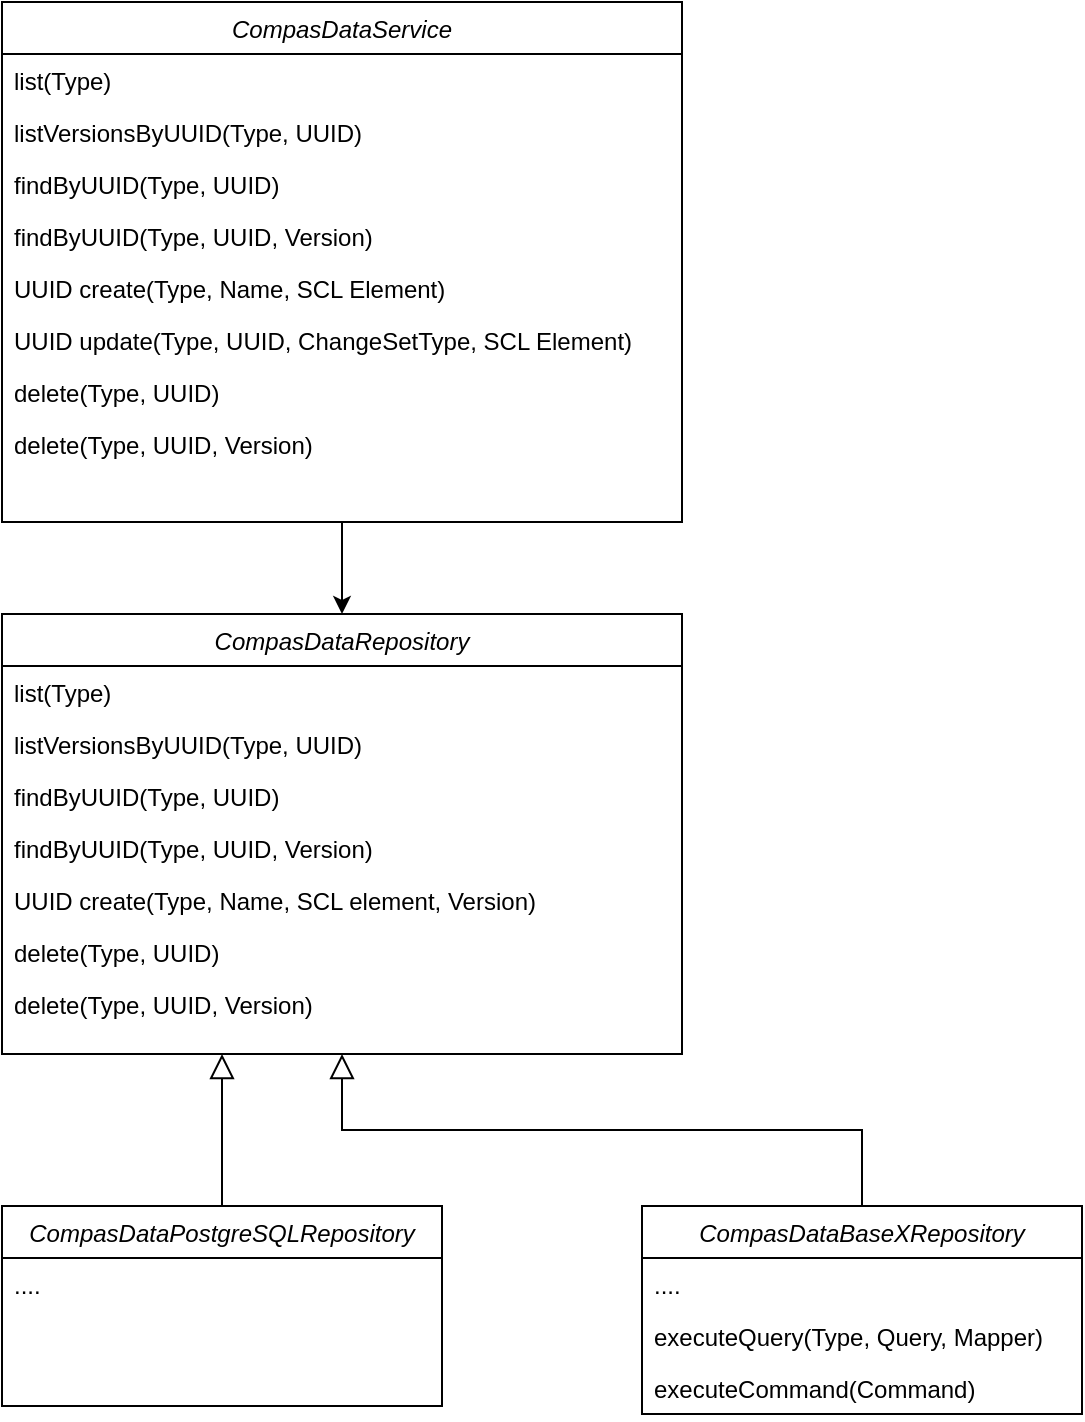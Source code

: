 <mxfile version="14.5.1" type="device"><diagram id="C5RBs43oDa-KdzZeNtuy" name="Page-1"><mxGraphModel dx="1102" dy="1000" grid="1" gridSize="10" guides="1" tooltips="1" connect="1" arrows="1" fold="1" page="1" pageScale="1" pageWidth="827" pageHeight="1169" math="0" shadow="0"><root><mxCell id="WIyWlLk6GJQsqaUBKTNV-0"/><mxCell id="WIyWlLk6GJQsqaUBKTNV-1" parent="WIyWlLk6GJQsqaUBKTNV-0"/><mxCell id="NIAyhVhMQPa1C4ApFFZW-18" style="edgeStyle=orthogonalEdgeStyle;rounded=0;orthogonalLoop=1;jettySize=auto;html=1;entryX=0.5;entryY=0;entryDx=0;entryDy=0;" parent="WIyWlLk6GJQsqaUBKTNV-1" source="NIAyhVhMQPa1C4ApFFZW-0" target="NDvXTbfz03HUvlPJgg2j-0" edge="1"><mxGeometry relative="1" as="geometry"/></mxCell><mxCell id="NIAyhVhMQPa1C4ApFFZW-0" value="CompasDataService" style="swimlane;fontStyle=2;align=center;verticalAlign=top;childLayout=stackLayout;horizontal=1;startSize=26;horizontalStack=0;resizeParent=1;resizeLast=0;collapsible=1;marginBottom=0;rounded=0;shadow=0;strokeWidth=1;" parent="WIyWlLk6GJQsqaUBKTNV-1" vertex="1"><mxGeometry x="120" y="40" width="340" height="260" as="geometry"><mxRectangle x="230" y="140" width="160" height="26" as="alternateBounds"/></mxGeometry></mxCell><mxCell id="uIswRU37Y8HaaUMN35Kd-5" value="list(Type)" style="text;align=left;verticalAlign=top;spacingLeft=4;spacingRight=4;overflow=hidden;rotatable=0;points=[[0,0.5],[1,0.5]];portConstraint=eastwest;" parent="NIAyhVhMQPa1C4ApFFZW-0" vertex="1"><mxGeometry y="26" width="340" height="26" as="geometry"/></mxCell><mxCell id="uIswRU37Y8HaaUMN35Kd-6" value="listVersionsByUUID(Type, UUID)" style="text;align=left;verticalAlign=top;spacingLeft=4;spacingRight=4;overflow=hidden;rotatable=0;points=[[0,0.5],[1,0.5]];portConstraint=eastwest;" parent="NIAyhVhMQPa1C4ApFFZW-0" vertex="1"><mxGeometry y="52" width="340" height="26" as="geometry"/></mxCell><mxCell id="NIAyhVhMQPa1C4ApFFZW-10" value="findByUUID(Type, UUID)" style="text;align=left;verticalAlign=top;spacingLeft=4;spacingRight=4;overflow=hidden;rotatable=0;points=[[0,0.5],[1,0.5]];portConstraint=eastwest;" parent="NIAyhVhMQPa1C4ApFFZW-0" vertex="1"><mxGeometry y="78" width="340" height="26" as="geometry"/></mxCell><mxCell id="uIswRU37Y8HaaUMN35Kd-7" value="findByUUID(Type, UUID, Version)" style="text;align=left;verticalAlign=top;spacingLeft=4;spacingRight=4;overflow=hidden;rotatable=0;points=[[0,0.5],[1,0.5]];portConstraint=eastwest;" parent="NIAyhVhMQPa1C4ApFFZW-0" vertex="1"><mxGeometry y="104" width="340" height="26" as="geometry"/></mxCell><mxCell id="NIAyhVhMQPa1C4ApFFZW-5" value="UUID create(Type, Name, SCL Element)" style="text;align=left;verticalAlign=top;spacingLeft=4;spacingRight=4;overflow=hidden;rotatable=0;points=[[0,0.5],[1,0.5]];portConstraint=eastwest;" parent="NIAyhVhMQPa1C4ApFFZW-0" vertex="1"><mxGeometry y="130" width="340" height="26" as="geometry"/></mxCell><mxCell id="NIAyhVhMQPa1C4ApFFZW-7" value="UUID update(Type, UUID, ChangeSetType, SCL Element)" style="text;align=left;verticalAlign=top;spacingLeft=4;spacingRight=4;overflow=hidden;rotatable=0;points=[[0,0.5],[1,0.5]];portConstraint=eastwest;" parent="NIAyhVhMQPa1C4ApFFZW-0" vertex="1"><mxGeometry y="156" width="340" height="26" as="geometry"/></mxCell><mxCell id="NIAyhVhMQPa1C4ApFFZW-8" value="delete(Type, UUID)" style="text;align=left;verticalAlign=top;spacingLeft=4;spacingRight=4;overflow=hidden;rotatable=0;points=[[0,0.5],[1,0.5]];portConstraint=eastwest;" parent="NIAyhVhMQPa1C4ApFFZW-0" vertex="1"><mxGeometry y="182" width="340" height="26" as="geometry"/></mxCell><mxCell id="uIswRU37Y8HaaUMN35Kd-8" value="delete(Type, UUID, Version)" style="text;align=left;verticalAlign=top;spacingLeft=4;spacingRight=4;overflow=hidden;rotatable=0;points=[[0,0.5],[1,0.5]];portConstraint=eastwest;" parent="NIAyhVhMQPa1C4ApFFZW-0" vertex="1"><mxGeometry y="208" width="340" height="26" as="geometry"/></mxCell><mxCell id="NIAyhVhMQPa1C4ApFFZW-12" value="CompasDataPostgreSQLRepository" style="swimlane;fontStyle=2;align=center;verticalAlign=top;childLayout=stackLayout;horizontal=1;startSize=26;horizontalStack=0;resizeParent=1;resizeLast=0;collapsible=1;marginBottom=0;rounded=0;shadow=0;strokeWidth=1;" parent="WIyWlLk6GJQsqaUBKTNV-1" vertex="1"><mxGeometry x="120" y="642" width="220" height="100" as="geometry"><mxRectangle x="230" y="140" width="160" height="26" as="alternateBounds"/></mxGeometry></mxCell><mxCell id="NIAyhVhMQPa1C4ApFFZW-16" value="...." style="text;align=left;verticalAlign=top;spacingLeft=4;spacingRight=4;overflow=hidden;rotatable=0;points=[[0,0.5],[1,0.5]];portConstraint=eastwest;" parent="NIAyhVhMQPa1C4ApFFZW-12" vertex="1"><mxGeometry y="26" width="220" height="26" as="geometry"/></mxCell><mxCell id="NIAyhVhMQPa1C4ApFFZW-19" value="CompasDataBaseXRepository" style="swimlane;fontStyle=2;align=center;verticalAlign=top;childLayout=stackLayout;horizontal=1;startSize=26;horizontalStack=0;resizeParent=1;resizeLast=0;collapsible=1;marginBottom=0;rounded=0;shadow=0;strokeWidth=1;" parent="WIyWlLk6GJQsqaUBKTNV-1" vertex="1"><mxGeometry x="440" y="642" width="220" height="104" as="geometry"><mxRectangle x="230" y="140" width="160" height="26" as="alternateBounds"/></mxGeometry></mxCell><mxCell id="NIAyhVhMQPa1C4ApFFZW-23" value="...." style="text;align=left;verticalAlign=top;spacingLeft=4;spacingRight=4;overflow=hidden;rotatable=0;points=[[0,0.5],[1,0.5]];portConstraint=eastwest;" parent="NIAyhVhMQPa1C4ApFFZW-19" vertex="1"><mxGeometry y="26" width="220" height="26" as="geometry"/></mxCell><mxCell id="uIswRU37Y8HaaUMN35Kd-9" value="executeQuery(Type, Query, Mapper)" style="text;align=left;verticalAlign=top;spacingLeft=4;spacingRight=4;overflow=hidden;rotatable=0;points=[[0,0.5],[1,0.5]];portConstraint=eastwest;" parent="NIAyhVhMQPa1C4ApFFZW-19" vertex="1"><mxGeometry y="52" width="220" height="26" as="geometry"/></mxCell><mxCell id="uIswRU37Y8HaaUMN35Kd-10" value="executeCommand(Command)" style="text;align=left;verticalAlign=top;spacingLeft=4;spacingRight=4;overflow=hidden;rotatable=0;points=[[0,0.5],[1,0.5]];portConstraint=eastwest;" parent="NIAyhVhMQPa1C4ApFFZW-19" vertex="1"><mxGeometry y="78" width="220" height="26" as="geometry"/></mxCell><mxCell id="NDvXTbfz03HUvlPJgg2j-0" value="CompasDataRepository" style="swimlane;fontStyle=2;align=center;verticalAlign=top;childLayout=stackLayout;horizontal=1;startSize=26;horizontalStack=0;resizeParent=1;resizeLast=0;collapsible=1;marginBottom=0;rounded=0;shadow=0;strokeWidth=1;" parent="WIyWlLk6GJQsqaUBKTNV-1" vertex="1"><mxGeometry x="120" y="346" width="340" height="220" as="geometry"><mxRectangle x="230" y="140" width="160" height="26" as="alternateBounds"/></mxGeometry></mxCell><mxCell id="NDvXTbfz03HUvlPJgg2j-4" value="list(Type)" style="text;align=left;verticalAlign=top;spacingLeft=4;spacingRight=4;overflow=hidden;rotatable=0;points=[[0,0.5],[1,0.5]];portConstraint=eastwest;" parent="NDvXTbfz03HUvlPJgg2j-0" vertex="1"><mxGeometry y="26" width="340" height="26" as="geometry"/></mxCell><mxCell id="uIswRU37Y8HaaUMN35Kd-4" value="listVersionsByUUID(Type, UUID)" style="text;align=left;verticalAlign=top;spacingLeft=4;spacingRight=4;overflow=hidden;rotatable=0;points=[[0,0.5],[1,0.5]];portConstraint=eastwest;" parent="NDvXTbfz03HUvlPJgg2j-0" vertex="1"><mxGeometry y="52" width="340" height="26" as="geometry"/></mxCell><mxCell id="uIswRU37Y8HaaUMN35Kd-0" value="findByUUID(Type, UUID)" style="text;align=left;verticalAlign=top;spacingLeft=4;spacingRight=4;overflow=hidden;rotatable=0;points=[[0,0.5],[1,0.5]];portConstraint=eastwest;" parent="NDvXTbfz03HUvlPJgg2j-0" vertex="1"><mxGeometry y="78" width="340" height="26" as="geometry"/></mxCell><mxCell id="uIswRU37Y8HaaUMN35Kd-2" value="findByUUID(Type, UUID, Version)" style="text;align=left;verticalAlign=top;spacingLeft=4;spacingRight=4;overflow=hidden;rotatable=0;points=[[0,0.5],[1,0.5]];portConstraint=eastwest;" parent="NDvXTbfz03HUvlPJgg2j-0" vertex="1"><mxGeometry y="104" width="340" height="26" as="geometry"/></mxCell><mxCell id="NDvXTbfz03HUvlPJgg2j-1" value="UUID create(Type, Name, SCL element, Version)" style="text;align=left;verticalAlign=top;spacingLeft=4;spacingRight=4;overflow=hidden;rotatable=0;points=[[0,0.5],[1,0.5]];portConstraint=eastwest;" parent="NDvXTbfz03HUvlPJgg2j-0" vertex="1"><mxGeometry y="130" width="340" height="26" as="geometry"/></mxCell><mxCell id="NDvXTbfz03HUvlPJgg2j-3" value="delete(Type, UUID)" style="text;align=left;verticalAlign=top;spacingLeft=4;spacingRight=4;overflow=hidden;rotatable=0;points=[[0,0.5],[1,0.5]];portConstraint=eastwest;" parent="NDvXTbfz03HUvlPJgg2j-0" vertex="1"><mxGeometry y="156" width="340" height="26" as="geometry"/></mxCell><mxCell id="uIswRU37Y8HaaUMN35Kd-1" value="delete(Type, UUID, Version)" style="text;align=left;verticalAlign=top;spacingLeft=4;spacingRight=4;overflow=hidden;rotatable=0;points=[[0,0.5],[1,0.5]];portConstraint=eastwest;" parent="NDvXTbfz03HUvlPJgg2j-0" vertex="1"><mxGeometry y="182" width="340" height="26" as="geometry"/></mxCell><mxCell id="NDvXTbfz03HUvlPJgg2j-6" value="" style="endArrow=block;endSize=10;endFill=0;shadow=0;strokeWidth=1;rounded=0;edgeStyle=elbowEdgeStyle;elbow=vertical;exitX=0.5;exitY=0;exitDx=0;exitDy=0;" parent="WIyWlLk6GJQsqaUBKTNV-1" source="NIAyhVhMQPa1C4ApFFZW-12" edge="1"><mxGeometry width="160" relative="1" as="geometry"><mxPoint x="410" y="422" as="sourcePoint"/><mxPoint x="230" y="566" as="targetPoint"/></mxGeometry></mxCell><mxCell id="NDvXTbfz03HUvlPJgg2j-7" value="" style="endArrow=block;endSize=10;endFill=0;shadow=0;strokeWidth=1;rounded=0;edgeStyle=elbowEdgeStyle;elbow=vertical;entryX=0.5;entryY=1;entryDx=0;entryDy=0;exitX=0.5;exitY=0;exitDx=0;exitDy=0;" parent="WIyWlLk6GJQsqaUBKTNV-1" source="NIAyhVhMQPa1C4ApFFZW-19" target="NDvXTbfz03HUvlPJgg2j-0" edge="1"><mxGeometry width="160" relative="1" as="geometry"><mxPoint x="420" y="432" as="sourcePoint"/><mxPoint x="230" y="572" as="targetPoint"/></mxGeometry></mxCell></root></mxGraphModel></diagram></mxfile>